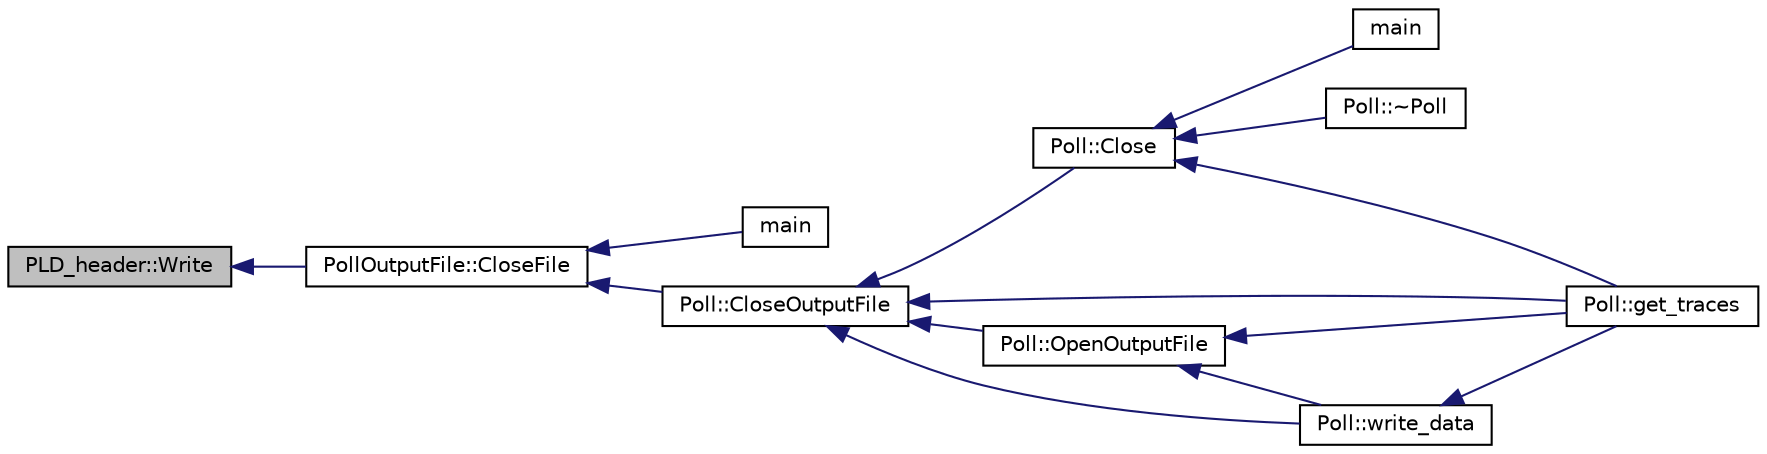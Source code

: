 digraph "PLD_header::Write"
{
  edge [fontname="Helvetica",fontsize="10",labelfontname="Helvetica",labelfontsize="10"];
  node [fontname="Helvetica",fontsize="10",shape=record];
  rankdir="LR";
  Node1 [label="PLD_header::Write",height=0.2,width=0.4,color="black", fillcolor="grey75", style="filled", fontcolor="black"];
  Node1 -> Node2 [dir="back",color="midnightblue",fontsize="10",style="solid",fontname="Helvetica"];
  Node2 [label="PollOutputFile::CloseFile",height=0.2,width=0.4,color="black", fillcolor="white", style="filled",URL="$dd/dcd/class_poll_output_file.html#ad22a42fb39315112d5a244f6a486fa1a",tooltip="Write the footer and close the file. "];
  Node2 -> Node3 [dir="back",color="midnightblue",fontsize="10",style="solid",fontname="Helvetica"];
  Node3 [label="main",height=0.2,width=0.4,color="black", fillcolor="white", style="filled",URL="$d5/d9e/data_generator_8cpp.html#a0ddf1224851353fc92bfbff6f499fa97"];
  Node2 -> Node4 [dir="back",color="midnightblue",fontsize="10",style="solid",fontname="Helvetica"];
  Node4 [label="Poll::CloseOutputFile",height=0.2,width=0.4,color="black", fillcolor="white", style="filled",URL="$d6/db0/class_poll.html#a4f280e910a51c786a7b8e390921fa106",tooltip="Close the current output file, if one is open. "];
  Node4 -> Node5 [dir="back",color="midnightblue",fontsize="10",style="solid",fontname="Helvetica"];
  Node5 [label="Poll::Close",height=0.2,width=0.4,color="black", fillcolor="white", style="filled",URL="$d6/db0/class_poll.html#ab16cd3eb72cac653541300cb6536e710",tooltip="Close the sockets, any open files, and clean up. "];
  Node5 -> Node6 [dir="back",color="midnightblue",fontsize="10",style="solid",fontname="Helvetica"];
  Node6 [label="main",height=0.2,width=0.4,color="black", fillcolor="white", style="filled",URL="$d1/d50/poll2_8cpp.html#a0ddf1224851353fc92bfbff6f499fa97"];
  Node5 -> Node7 [dir="back",color="midnightblue",fontsize="10",style="solid",fontname="Helvetica"];
  Node7 [label="Poll::~Poll",height=0.2,width=0.4,color="black", fillcolor="white", style="filled",URL="$d6/db0/class_poll.html#ab99bf5ecc1992b6023e19fbb6b321f7a",tooltip="Destructor. "];
  Node5 -> Node8 [dir="back",color="midnightblue",fontsize="10",style="solid",fontname="Helvetica"];
  Node8 [label="Poll::get_traces",height=0.2,width=0.4,color="black", fillcolor="white", style="filled",URL="$d6/db0/class_poll.html#a7bc77d04169be53d1a3553e0a55932d6",tooltip="Acquire raw traces from a pixie module. "];
  Node4 -> Node9 [dir="back",color="midnightblue",fontsize="10",style="solid",fontname="Helvetica"];
  Node9 [label="Poll::OpenOutputFile",height=0.2,width=0.4,color="black", fillcolor="white", style="filled",URL="$d6/db0/class_poll.html#adee13ef275973679b5524868be3cdc9c",tooltip="Opens a new file if no file is currently open. "];
  Node9 -> Node10 [dir="back",color="midnightblue",fontsize="10",style="solid",fontname="Helvetica"];
  Node10 [label="Poll::write_data",height=0.2,width=0.4,color="black", fillcolor="white", style="filled",URL="$d6/db0/class_poll.html#aa11d7496ff1d7eb58f6833822236bcac",tooltip="Write a data spill to disk. "];
  Node10 -> Node8 [dir="back",color="midnightblue",fontsize="10",style="solid",fontname="Helvetica"];
  Node9 -> Node8 [dir="back",color="midnightblue",fontsize="10",style="solid",fontname="Helvetica"];
  Node4 -> Node10 [dir="back",color="midnightblue",fontsize="10",style="solid",fontname="Helvetica"];
  Node4 -> Node8 [dir="back",color="midnightblue",fontsize="10",style="solid",fontname="Helvetica"];
}
